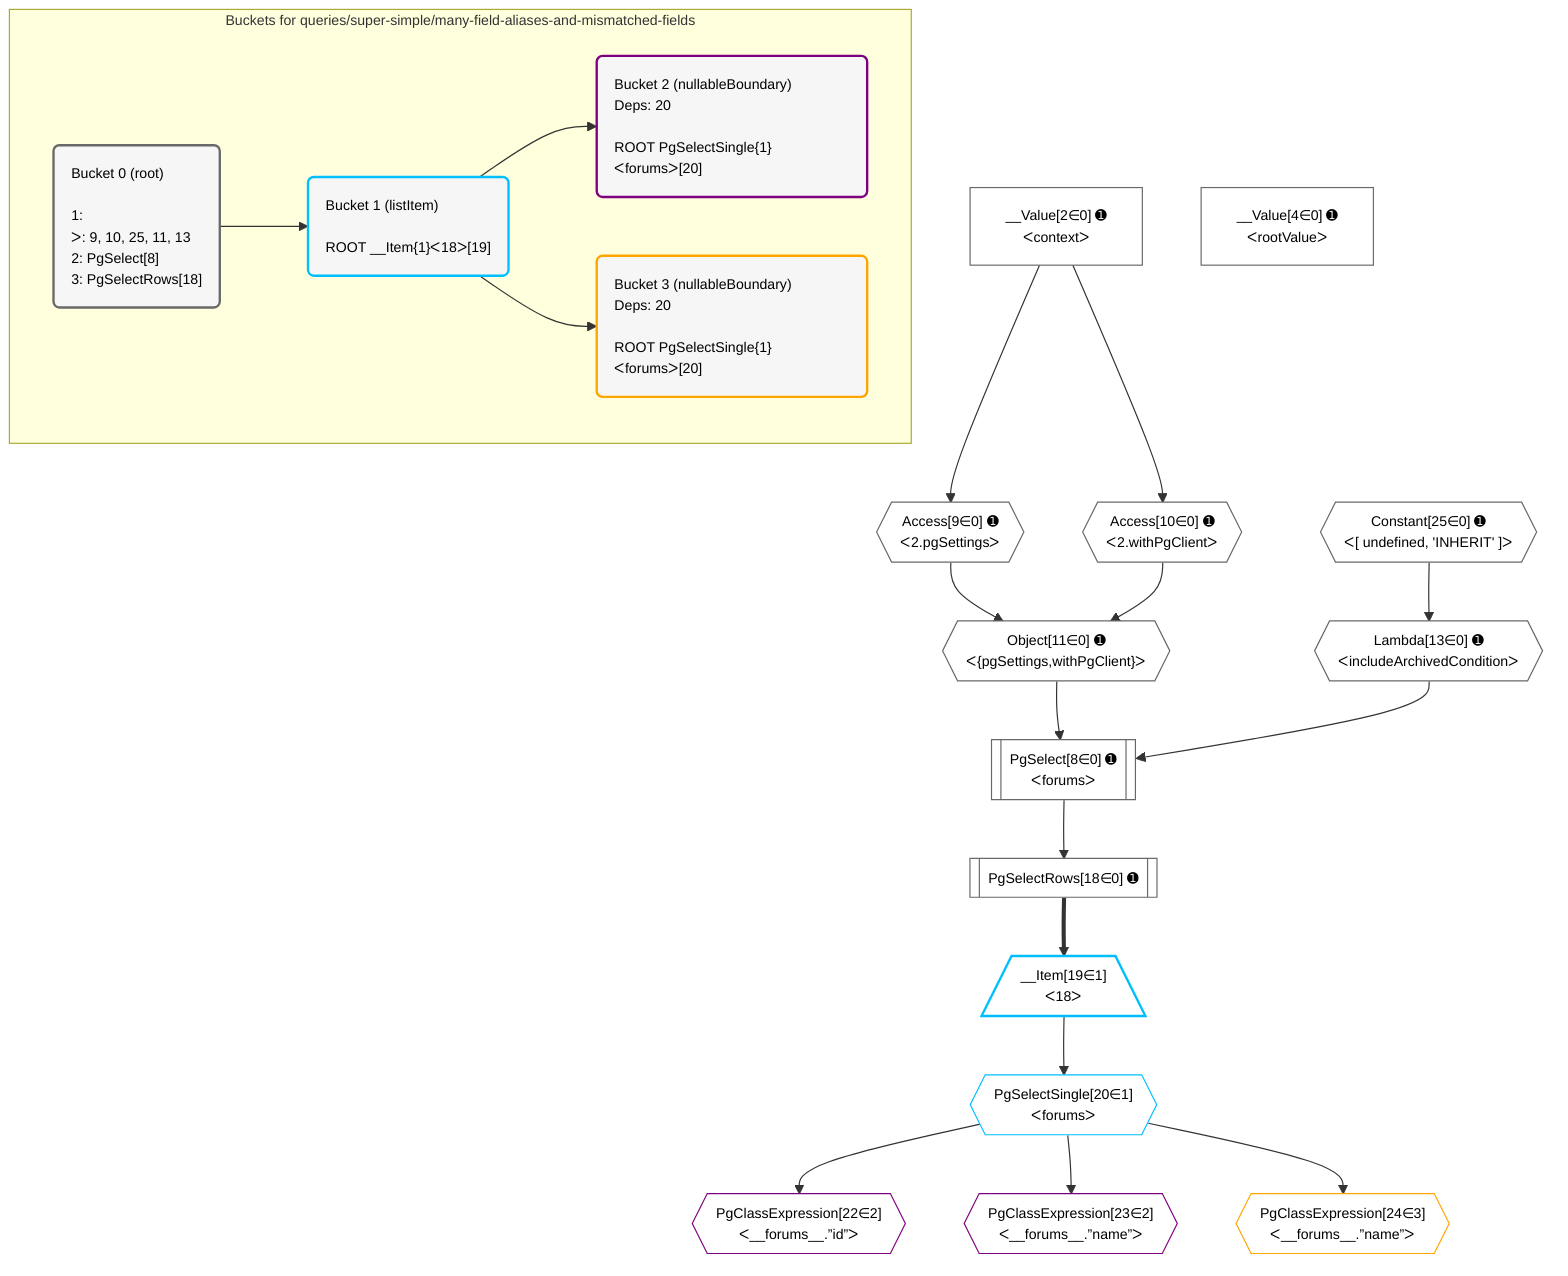 %%{init: {'themeVariables': { 'fontSize': '12px'}}}%%
graph TD
    classDef path fill:#eee,stroke:#000,color:#000
    classDef plan fill:#fff,stroke-width:1px,color:#000
    classDef itemplan fill:#fff,stroke-width:2px,color:#000
    classDef unbatchedplan fill:#dff,stroke-width:1px,color:#000
    classDef sideeffectplan fill:#fcc,stroke-width:2px,color:#000
    classDef bucket fill:#f6f6f6,color:#000,stroke-width:2px,text-align:left

    subgraph "Buckets for queries/super-simple/many-field-aliases-and-mismatched-fields"
    Bucket0("Bucket 0 (root)<br /><br />1: <br />ᐳ: 9, 10, 25, 11, 13<br />2: PgSelect[8]<br />3: PgSelectRows[18]"):::bucket
    Bucket1("Bucket 1 (listItem)<br /><br />ROOT __Item{1}ᐸ18ᐳ[19]"):::bucket
    Bucket2("Bucket 2 (nullableBoundary)<br />Deps: 20<br /><br />ROOT PgSelectSingle{1}ᐸforumsᐳ[20]"):::bucket
    Bucket3("Bucket 3 (nullableBoundary)<br />Deps: 20<br /><br />ROOT PgSelectSingle{1}ᐸforumsᐳ[20]"):::bucket
    end
    Bucket0 --> Bucket1
    Bucket1 --> Bucket2 & Bucket3

    %% plan dependencies
    PgSelect8[["PgSelect[8∈0] ➊<br />ᐸforumsᐳ"]]:::plan
    Object11{{"Object[11∈0] ➊<br />ᐸ{pgSettings,withPgClient}ᐳ"}}:::plan
    Lambda13{{"Lambda[13∈0] ➊<br />ᐸincludeArchivedConditionᐳ"}}:::plan
    Object11 & Lambda13 --> PgSelect8
    Access9{{"Access[9∈0] ➊<br />ᐸ2.pgSettingsᐳ"}}:::plan
    Access10{{"Access[10∈0] ➊<br />ᐸ2.withPgClientᐳ"}}:::plan
    Access9 & Access10 --> Object11
    __Value2["__Value[2∈0] ➊<br />ᐸcontextᐳ"]:::plan
    __Value2 --> Access9
    __Value2 --> Access10
    Constant25{{"Constant[25∈0] ➊<br />ᐸ[ undefined, 'INHERIT' ]ᐳ"}}:::plan
    Constant25 --> Lambda13
    PgSelectRows18[["PgSelectRows[18∈0] ➊"]]:::plan
    PgSelect8 --> PgSelectRows18
    __Value4["__Value[4∈0] ➊<br />ᐸrootValueᐳ"]:::plan
    __Item19[/"__Item[19∈1]<br />ᐸ18ᐳ"\]:::itemplan
    PgSelectRows18 ==> __Item19
    PgSelectSingle20{{"PgSelectSingle[20∈1]<br />ᐸforumsᐳ"}}:::plan
    __Item19 --> PgSelectSingle20
    PgClassExpression22{{"PgClassExpression[22∈2]<br />ᐸ__forums__.”id”ᐳ"}}:::plan
    PgSelectSingle20 --> PgClassExpression22
    PgClassExpression23{{"PgClassExpression[23∈2]<br />ᐸ__forums__.”name”ᐳ"}}:::plan
    PgSelectSingle20 --> PgClassExpression23
    PgClassExpression24{{"PgClassExpression[24∈3]<br />ᐸ__forums__.”name”ᐳ"}}:::plan
    PgSelectSingle20 --> PgClassExpression24

    %% define steps
    classDef bucket0 stroke:#696969
    class Bucket0,__Value2,__Value4,PgSelect8,Access9,Access10,Object11,Lambda13,PgSelectRows18,Constant25 bucket0
    classDef bucket1 stroke:#00bfff
    class Bucket1,__Item19,PgSelectSingle20 bucket1
    classDef bucket2 stroke:#7f007f
    class Bucket2,PgClassExpression22,PgClassExpression23 bucket2
    classDef bucket3 stroke:#ffa500
    class Bucket3,PgClassExpression24 bucket3